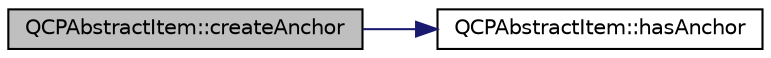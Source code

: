 digraph "QCPAbstractItem::createAnchor"
{
  edge [fontname="Helvetica",fontsize="10",labelfontname="Helvetica",labelfontsize="10"];
  node [fontname="Helvetica",fontsize="10",shape=record];
  rankdir="LR";
  Node1 [label="QCPAbstractItem::createAnchor",height=0.2,width=0.4,color="black", fillcolor="grey75", style="filled", fontcolor="black"];
  Node1 -> Node2 [color="midnightblue",fontsize="10",style="solid",fontname="Helvetica"];
  Node2 [label="QCPAbstractItem::hasAnchor",height=0.2,width=0.4,color="black", fillcolor="white", style="filled",URL="$class_q_c_p_abstract_item.html#acbce9e5ba5252541d19db0c40303357a"];
}
